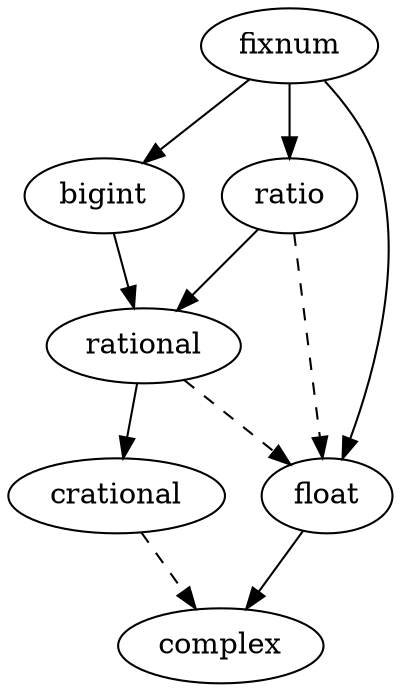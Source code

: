 digraph Conversions {
	fixnum;
	ratio;
	bigint;
	rational;
	float;
	crational;
	complex;

	fixnum -> ratio;
	fixnum -> bigint;
	fixnum -> float;
	ratio -> float [style=dashed];
	ratio -> rational;
	bigint -> rational;
	float -> complex;
	rational -> crational;
	rational -> float [style=dashed];
	crational -> complex [style=dashed];
}
